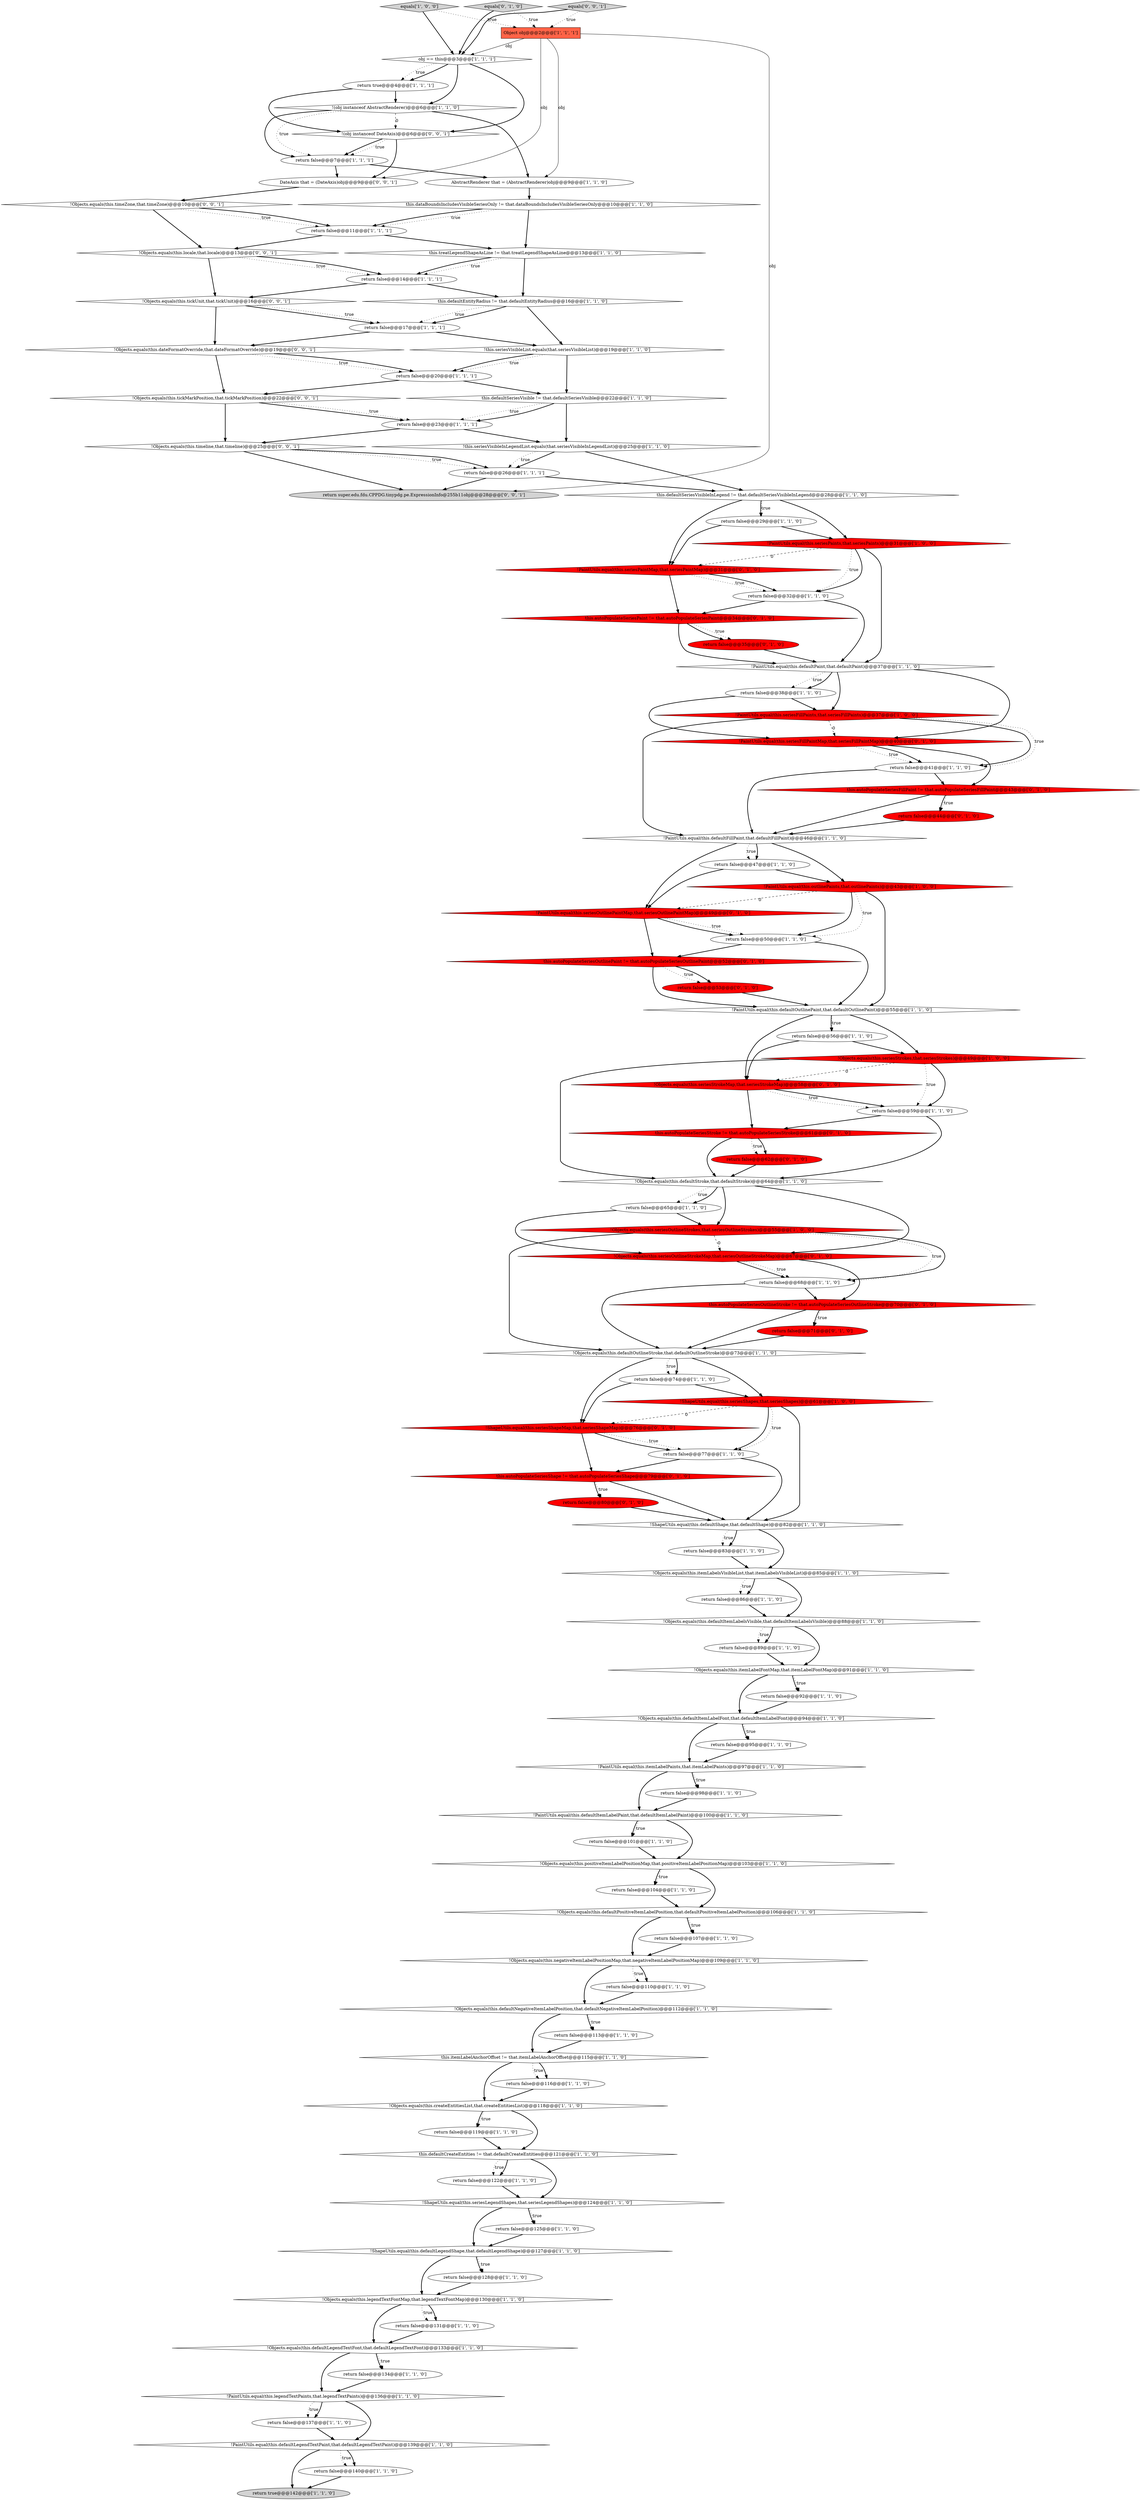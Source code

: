 digraph {
35 [style = filled, label = "return false@@@23@@@['1', '1', '1']", fillcolor = white, shape = ellipse image = "AAA0AAABBB1BBB"];
64 [style = filled, label = "!Objects.equals(this.createEntitiesList,that.createEntitiesList)@@@118@@@['1', '1', '0']", fillcolor = white, shape = diamond image = "AAA0AAABBB1BBB"];
2 [style = filled, label = "return false@@@119@@@['1', '1', '0']", fillcolor = white, shape = ellipse image = "AAA0AAABBB1BBB"];
103 [style = filled, label = "!Objects.equals(this.tickUnit,that.tickUnit)@@@16@@@['0', '0', '1']", fillcolor = white, shape = diamond image = "AAA0AAABBB3BBB"];
0 [style = filled, label = "!this.seriesVisibleList.equals(that.seriesVisibleList)@@@19@@@['1', '1', '0']", fillcolor = white, shape = diamond image = "AAA0AAABBB1BBB"];
8 [style = filled, label = "return false@@@26@@@['1', '1', '1']", fillcolor = white, shape = ellipse image = "AAA0AAABBB1BBB"];
79 [style = filled, label = "!Objects.equals(this.negativeItemLabelPositionMap,that.negativeItemLabelPositionMap)@@@109@@@['1', '1', '0']", fillcolor = white, shape = diamond image = "AAA0AAABBB1BBB"];
43 [style = filled, label = "!ShapeUtils.equal(this.seriesShapes,that.seriesShapes)@@@61@@@['1', '0', '0']", fillcolor = red, shape = diamond image = "AAA1AAABBB1BBB"];
90 [style = filled, label = "!PaintUtils.equal(this.seriesPaintMap,that.seriesPaintMap)@@@31@@@['0', '1', '0']", fillcolor = red, shape = diamond image = "AAA1AAABBB2BBB"];
30 [style = filled, label = "return false@@@122@@@['1', '1', '0']", fillcolor = white, shape = ellipse image = "AAA0AAABBB1BBB"];
16 [style = filled, label = "!ShapeUtils.equal(this.defaultLegendShape,that.defaultLegendShape)@@@127@@@['1', '1', '0']", fillcolor = white, shape = diamond image = "AAA0AAABBB1BBB"];
71 [style = filled, label = "!ShapeUtils.equal(this.seriesLegendShapes,that.seriesLegendShapes)@@@124@@@['1', '1', '0']", fillcolor = white, shape = diamond image = "AAA0AAABBB1BBB"];
39 [style = filled, label = "equals['1', '0', '0']", fillcolor = lightgray, shape = diamond image = "AAA0AAABBB1BBB"];
37 [style = filled, label = "!PaintUtils.equal(this.defaultOutlinePaint,that.defaultOutlinePaint)@@@55@@@['1', '1', '0']", fillcolor = white, shape = diamond image = "AAA0AAABBB1BBB"];
68 [style = filled, label = "!Objects.equals(this.defaultItemLabelFont,that.defaultItemLabelFont)@@@94@@@['1', '1', '0']", fillcolor = white, shape = diamond image = "AAA0AAABBB1BBB"];
98 [style = filled, label = "return false@@@44@@@['0', '1', '0']", fillcolor = red, shape = ellipse image = "AAA1AAABBB2BBB"];
110 [style = filled, label = "return super.edu.fdu.CPPDG.tinypdg.pe.ExpressionInfo@255b11obj@@@28@@@['0', '0', '1']", fillcolor = lightgray, shape = ellipse image = "AAA0AAABBB3BBB"];
20 [style = filled, label = "this.dataBoundsIncludesVisibleSeriesOnly != that.dataBoundsIncludesVisibleSeriesOnly@@@10@@@['1', '1', '0']", fillcolor = white, shape = diamond image = "AAA0AAABBB1BBB"];
92 [style = filled, label = "this.autoPopulateSeriesStroke != that.autoPopulateSeriesStroke@@@61@@@['0', '1', '0']", fillcolor = red, shape = diamond image = "AAA1AAABBB2BBB"];
66 [style = filled, label = "return false@@@7@@@['1', '1', '1']", fillcolor = white, shape = ellipse image = "AAA0AAABBB1BBB"];
40 [style = filled, label = "this.treatLegendShapeAsLine != that.treatLegendShapeAsLine@@@13@@@['1', '1', '0']", fillcolor = white, shape = diamond image = "AAA0AAABBB1BBB"];
19 [style = filled, label = "!PaintUtils.equal(this.legendTextPaints,that.legendTextPaints)@@@136@@@['1', '1', '0']", fillcolor = white, shape = diamond image = "AAA0AAABBB1BBB"];
32 [style = filled, label = "return false@@@134@@@['1', '1', '0']", fillcolor = white, shape = ellipse image = "AAA0AAABBB1BBB"];
42 [style = filled, label = "!PaintUtils.equal(this.defaultFillPaint,that.defaultFillPaint)@@@46@@@['1', '1', '0']", fillcolor = white, shape = diamond image = "AAA0AAABBB1BBB"];
41 [style = filled, label = "return true@@@4@@@['1', '1', '1']", fillcolor = white, shape = ellipse image = "AAA0AAABBB1BBB"];
108 [style = filled, label = "!(obj instanceof DateAxis)@@@6@@@['0', '0', '1']", fillcolor = white, shape = diamond image = "AAA0AAABBB3BBB"];
95 [style = filled, label = "return false@@@71@@@['0', '1', '0']", fillcolor = red, shape = ellipse image = "AAA1AAABBB2BBB"];
51 [style = filled, label = "!PaintUtils.equal(this.defaultItemLabelPaint,that.defaultItemLabelPaint)@@@100@@@['1', '1', '0']", fillcolor = white, shape = diamond image = "AAA0AAABBB1BBB"];
99 [style = filled, label = "return false@@@53@@@['0', '1', '0']", fillcolor = red, shape = ellipse image = "AAA1AAABBB2BBB"];
76 [style = filled, label = "!PaintUtils.equal(this.itemLabelPaints,that.itemLabelPaints)@@@97@@@['1', '1', '0']", fillcolor = white, shape = diamond image = "AAA0AAABBB1BBB"];
81 [style = filled, label = "return false@@@104@@@['1', '1', '0']", fillcolor = white, shape = ellipse image = "AAA0AAABBB1BBB"];
7 [style = filled, label = "return false@@@101@@@['1', '1', '0']", fillcolor = white, shape = ellipse image = "AAA0AAABBB1BBB"];
4 [style = filled, label = "return false@@@41@@@['1', '1', '0']", fillcolor = white, shape = ellipse image = "AAA0AAABBB1BBB"];
100 [style = filled, label = "!ShapeUtils.equal(this.seriesShapeMap,that.seriesShapeMap)@@@76@@@['0', '1', '0']", fillcolor = red, shape = diamond image = "AAA1AAABBB2BBB"];
25 [style = filled, label = "return false@@@65@@@['1', '1', '0']", fillcolor = white, shape = ellipse image = "AAA0AAABBB1BBB"];
45 [style = filled, label = "AbstractRenderer that = (AbstractRenderer)obj@@@9@@@['1', '1', '0']", fillcolor = white, shape = ellipse image = "AAA0AAABBB1BBB"];
50 [style = filled, label = "!(obj instanceof AbstractRenderer)@@@6@@@['1', '1', '0']", fillcolor = white, shape = diamond image = "AAA0AAABBB1BBB"];
48 [style = filled, label = "return false@@@74@@@['1', '1', '0']", fillcolor = white, shape = ellipse image = "AAA0AAABBB1BBB"];
85 [style = filled, label = "return false@@@80@@@['0', '1', '0']", fillcolor = red, shape = ellipse image = "AAA1AAABBB2BBB"];
26 [style = filled, label = "!Objects.equals(this.legendTextFontMap,that.legendTextFontMap)@@@130@@@['1', '1', '0']", fillcolor = white, shape = diamond image = "AAA0AAABBB1BBB"];
112 [style = filled, label = "!Objects.equals(this.locale,that.locale)@@@13@@@['0', '0', '1']", fillcolor = white, shape = diamond image = "AAA0AAABBB3BBB"];
89 [style = filled, label = "this.autoPopulateSeriesFillPaint != that.autoPopulateSeriesFillPaint@@@43@@@['0', '1', '0']", fillcolor = red, shape = diamond image = "AAA1AAABBB2BBB"];
83 [style = filled, label = "return false@@@137@@@['1', '1', '0']", fillcolor = white, shape = ellipse image = "AAA0AAABBB1BBB"];
101 [style = filled, label = "equals['0', '1', '0']", fillcolor = lightgray, shape = diamond image = "AAA0AAABBB2BBB"];
78 [style = filled, label = "return false@@@92@@@['1', '1', '0']", fillcolor = white, shape = ellipse image = "AAA0AAABBB1BBB"];
10 [style = filled, label = "return false@@@38@@@['1', '1', '0']", fillcolor = white, shape = ellipse image = "AAA0AAABBB1BBB"];
24 [style = filled, label = "return false@@@86@@@['1', '1', '0']", fillcolor = white, shape = ellipse image = "AAA0AAABBB1BBB"];
73 [style = filled, label = "return false@@@20@@@['1', '1', '1']", fillcolor = white, shape = ellipse image = "AAA0AAABBB1BBB"];
38 [style = filled, label = "!Objects.equals(this.defaultPositiveItemLabelPosition,that.defaultPositiveItemLabelPosition)@@@106@@@['1', '1', '0']", fillcolor = white, shape = diamond image = "AAA0AAABBB1BBB"];
28 [style = filled, label = "!Objects.equals(this.positiveItemLabelPositionMap,that.positiveItemLabelPositionMap)@@@103@@@['1', '1', '0']", fillcolor = white, shape = diamond image = "AAA0AAABBB1BBB"];
23 [style = filled, label = "return false@@@29@@@['1', '1', '0']", fillcolor = white, shape = ellipse image = "AAA0AAABBB1BBB"];
104 [style = filled, label = "DateAxis that = (DateAxis)obj@@@9@@@['0', '0', '1']", fillcolor = white, shape = ellipse image = "AAA0AAABBB3BBB"];
13 [style = filled, label = "return false@@@11@@@['1', '1', '1']", fillcolor = white, shape = ellipse image = "AAA0AAABBB1BBB"];
33 [style = filled, label = "Object obj@@@2@@@['1', '1', '1']", fillcolor = tomato, shape = box image = "AAA0AAABBB1BBB"];
12 [style = filled, label = "!PaintUtils.equal(this.seriesPaints,that.seriesPaints)@@@31@@@['1', '0', '0']", fillcolor = red, shape = diamond image = "AAA1AAABBB1BBB"];
47 [style = filled, label = "return false@@@50@@@['1', '1', '0']", fillcolor = white, shape = ellipse image = "AAA0AAABBB1BBB"];
77 [style = filled, label = "!ShapeUtils.equal(this.defaultShape,that.defaultShape)@@@82@@@['1', '1', '0']", fillcolor = white, shape = diamond image = "AAA0AAABBB1BBB"];
46 [style = filled, label = "!Objects.equals(this.defaultOutlineStroke,that.defaultOutlineStroke)@@@73@@@['1', '1', '0']", fillcolor = white, shape = diamond image = "AAA0AAABBB1BBB"];
97 [style = filled, label = "this.autoPopulateSeriesPaint != that.autoPopulateSeriesPaint@@@34@@@['0', '1', '0']", fillcolor = red, shape = diamond image = "AAA1AAABBB2BBB"];
53 [style = filled, label = "return false@@@14@@@['1', '1', '1']", fillcolor = white, shape = ellipse image = "AAA0AAABBB1BBB"];
69 [style = filled, label = "this.defaultSeriesVisibleInLegend != that.defaultSeriesVisibleInLegend@@@28@@@['1', '1', '0']", fillcolor = white, shape = diamond image = "AAA0AAABBB1BBB"];
56 [style = filled, label = "return false@@@89@@@['1', '1', '0']", fillcolor = white, shape = ellipse image = "AAA0AAABBB1BBB"];
105 [style = filled, label = "equals['0', '0', '1']", fillcolor = lightgray, shape = diamond image = "AAA0AAABBB3BBB"];
18 [style = filled, label = "!PaintUtils.equal(this.defaultPaint,that.defaultPaint)@@@37@@@['1', '1', '0']", fillcolor = white, shape = diamond image = "AAA0AAABBB1BBB"];
27 [style = filled, label = "return false@@@32@@@['1', '1', '0']", fillcolor = white, shape = ellipse image = "AAA0AAABBB1BBB"];
102 [style = filled, label = "this.autoPopulateSeriesOutlineStroke != that.autoPopulateSeriesOutlineStroke@@@70@@@['0', '1', '0']", fillcolor = red, shape = diamond image = "AAA1AAABBB2BBB"];
60 [style = filled, label = "return true@@@142@@@['1', '1', '0']", fillcolor = lightgray, shape = ellipse image = "AAA0AAABBB1BBB"];
72 [style = filled, label = "return false@@@128@@@['1', '1', '0']", fillcolor = white, shape = ellipse image = "AAA0AAABBB1BBB"];
91 [style = filled, label = "return false@@@62@@@['0', '1', '0']", fillcolor = red, shape = ellipse image = "AAA1AAABBB2BBB"];
93 [style = filled, label = "!Objects.equals(this.seriesStrokeMap,that.seriesStrokeMap)@@@58@@@['0', '1', '0']", fillcolor = red, shape = diamond image = "AAA1AAABBB2BBB"];
34 [style = filled, label = "!Objects.equals(this.defaultStroke,that.defaultStroke)@@@64@@@['1', '1', '0']", fillcolor = white, shape = diamond image = "AAA0AAABBB1BBB"];
52 [style = filled, label = "return false@@@140@@@['1', '1', '0']", fillcolor = white, shape = ellipse image = "AAA0AAABBB1BBB"];
87 [style = filled, label = "!Objects.equals(this.seriesOutlineStrokeMap,that.seriesOutlineStrokeMap)@@@67@@@['0', '1', '0']", fillcolor = red, shape = diamond image = "AAA1AAABBB2BBB"];
86 [style = filled, label = "return false@@@35@@@['0', '1', '0']", fillcolor = red, shape = ellipse image = "AAA1AAABBB2BBB"];
14 [style = filled, label = "return false@@@59@@@['1', '1', '0']", fillcolor = white, shape = ellipse image = "AAA0AAABBB1BBB"];
111 [style = filled, label = "!Objects.equals(this.tickMarkPosition,that.tickMarkPosition)@@@22@@@['0', '0', '1']", fillcolor = white, shape = diamond image = "AAA0AAABBB3BBB"];
31 [style = filled, label = "return false@@@77@@@['1', '1', '0']", fillcolor = white, shape = ellipse image = "AAA0AAABBB1BBB"];
17 [style = filled, label = "this.itemLabelAnchorOffset != that.itemLabelAnchorOffset@@@115@@@['1', '1', '0']", fillcolor = white, shape = diamond image = "AAA0AAABBB1BBB"];
15 [style = filled, label = "return false@@@98@@@['1', '1', '0']", fillcolor = white, shape = ellipse image = "AAA0AAABBB1BBB"];
74 [style = filled, label = "!this.seriesVisibleInLegendList.equals(that.seriesVisibleInLegendList)@@@25@@@['1', '1', '0']", fillcolor = white, shape = diamond image = "AAA0AAABBB1BBB"];
63 [style = filled, label = "return false@@@113@@@['1', '1', '0']", fillcolor = white, shape = ellipse image = "AAA0AAABBB1BBB"];
65 [style = filled, label = "this.defaultCreateEntities != that.defaultCreateEntities@@@121@@@['1', '1', '0']", fillcolor = white, shape = diamond image = "AAA0AAABBB1BBB"];
3 [style = filled, label = "return false@@@95@@@['1', '1', '0']", fillcolor = white, shape = ellipse image = "AAA0AAABBB1BBB"];
107 [style = filled, label = "!Objects.equals(this.timeZone,that.timeZone)@@@10@@@['0', '0', '1']", fillcolor = white, shape = diamond image = "AAA0AAABBB3BBB"];
44 [style = filled, label = "!Objects.equals(this.defaultLegendTextFont,that.defaultLegendTextFont)@@@133@@@['1', '1', '0']", fillcolor = white, shape = diamond image = "AAA0AAABBB1BBB"];
1 [style = filled, label = "!PaintUtils.equal(this.outlinePaints,that.outlinePaints)@@@43@@@['1', '0', '0']", fillcolor = red, shape = diamond image = "AAA1AAABBB1BBB"];
88 [style = filled, label = "!PaintUtils.equal(this.seriesFillPaintMap,that.seriesFillPaintMap)@@@40@@@['0', '1', '0']", fillcolor = red, shape = diamond image = "AAA1AAABBB2BBB"];
94 [style = filled, label = "this.autoPopulateSeriesOutlinePaint != that.autoPopulateSeriesOutlinePaint@@@52@@@['0', '1', '0']", fillcolor = red, shape = diamond image = "AAA1AAABBB2BBB"];
80 [style = filled, label = "return false@@@116@@@['1', '1', '0']", fillcolor = white, shape = ellipse image = "AAA0AAABBB1BBB"];
22 [style = filled, label = "return false@@@131@@@['1', '1', '0']", fillcolor = white, shape = ellipse image = "AAA0AAABBB1BBB"];
57 [style = filled, label = "return false@@@107@@@['1', '1', '0']", fillcolor = white, shape = ellipse image = "AAA0AAABBB1BBB"];
67 [style = filled, label = "this.defaultEntityRadius != that.defaultEntityRadius@@@16@@@['1', '1', '0']", fillcolor = white, shape = diamond image = "AAA0AAABBB1BBB"];
58 [style = filled, label = "return false@@@125@@@['1', '1', '0']", fillcolor = white, shape = ellipse image = "AAA0AAABBB1BBB"];
29 [style = filled, label = "!Objects.equals(this.defaultNegativeItemLabelPosition,that.defaultNegativeItemLabelPosition)@@@112@@@['1', '1', '0']", fillcolor = white, shape = diamond image = "AAA0AAABBB1BBB"];
21 [style = filled, label = "!Objects.equals(this.seriesStrokes,that.seriesStrokes)@@@49@@@['1', '0', '0']", fillcolor = red, shape = diamond image = "AAA1AAABBB1BBB"];
5 [style = filled, label = "return false@@@56@@@['1', '1', '0']", fillcolor = white, shape = ellipse image = "AAA0AAABBB1BBB"];
61 [style = filled, label = "this.defaultSeriesVisible != that.defaultSeriesVisible@@@22@@@['1', '1', '0']", fillcolor = white, shape = diamond image = "AAA0AAABBB1BBB"];
75 [style = filled, label = "!PaintUtils.equal(this.seriesFillPaints,that.seriesFillPaints)@@@37@@@['1', '0', '0']", fillcolor = red, shape = diamond image = "AAA1AAABBB1BBB"];
62 [style = filled, label = "return false@@@110@@@['1', '1', '0']", fillcolor = white, shape = ellipse image = "AAA0AAABBB1BBB"];
9 [style = filled, label = "obj == this@@@3@@@['1', '1', '1']", fillcolor = white, shape = diamond image = "AAA0AAABBB1BBB"];
54 [style = filled, label = "return false@@@83@@@['1', '1', '0']", fillcolor = white, shape = ellipse image = "AAA0AAABBB1BBB"];
84 [style = filled, label = "this.autoPopulateSeriesShape != that.autoPopulateSeriesShape@@@79@@@['0', '1', '0']", fillcolor = red, shape = diamond image = "AAA1AAABBB2BBB"];
70 [style = filled, label = "return false@@@47@@@['1', '1', '0']", fillcolor = white, shape = ellipse image = "AAA0AAABBB1BBB"];
109 [style = filled, label = "!Objects.equals(this.timeline,that.timeline)@@@25@@@['0', '0', '1']", fillcolor = white, shape = diamond image = "AAA0AAABBB3BBB"];
106 [style = filled, label = "!Objects.equals(this.dateFormatOverride,that.dateFormatOverride)@@@19@@@['0', '0', '1']", fillcolor = white, shape = diamond image = "AAA0AAABBB3BBB"];
96 [style = filled, label = "!PaintUtils.equal(this.seriesOutlinePaintMap,that.seriesOutlinePaintMap)@@@49@@@['0', '1', '0']", fillcolor = red, shape = diamond image = "AAA1AAABBB2BBB"];
49 [style = filled, label = "!PaintUtils.equal(this.defaultLegendTextPaint,that.defaultLegendTextPaint)@@@139@@@['1', '1', '0']", fillcolor = white, shape = diamond image = "AAA0AAABBB1BBB"];
55 [style = filled, label = "!Objects.equals(this.defaultItemLabelsVisible,that.defaultItemLabelsVisible)@@@88@@@['1', '1', '0']", fillcolor = white, shape = diamond image = "AAA0AAABBB1BBB"];
36 [style = filled, label = "!Objects.equals(this.seriesOutlineStrokes,that.seriesOutlineStrokes)@@@55@@@['1', '0', '0']", fillcolor = red, shape = diamond image = "AAA1AAABBB1BBB"];
6 [style = filled, label = "return false@@@68@@@['1', '1', '0']", fillcolor = white, shape = ellipse image = "AAA0AAABBB1BBB"];
59 [style = filled, label = "!Objects.equals(this.itemLabelsVisibleList,that.itemLabelsVisibleList)@@@85@@@['1', '1', '0']", fillcolor = white, shape = diamond image = "AAA0AAABBB1BBB"];
82 [style = filled, label = "!Objects.equals(this.itemLabelFontMap,that.itemLabelFontMap)@@@91@@@['1', '1', '0']", fillcolor = white, shape = diamond image = "AAA0AAABBB1BBB"];
11 [style = filled, label = "return false@@@17@@@['1', '1', '1']", fillcolor = white, shape = ellipse image = "AAA0AAABBB1BBB"];
36->6 [style = dotted, label="true"];
9->50 [style = bold, label=""];
74->69 [style = bold, label=""];
77->54 [style = dotted, label="true"];
84->77 [style = bold, label=""];
81->38 [style = bold, label=""];
100->84 [style = bold, label=""];
36->87 [style = dashed, label="0"];
76->51 [style = bold, label=""];
74->8 [style = bold, label=""];
31->77 [style = bold, label=""];
39->9 [style = bold, label=""];
19->83 [style = dotted, label="true"];
94->37 [style = bold, label=""];
28->38 [style = bold, label=""];
28->81 [style = bold, label=""];
44->19 [style = bold, label=""];
67->11 [style = dotted, label="true"];
34->87 [style = bold, label=""];
47->37 [style = bold, label=""];
26->22 [style = dotted, label="true"];
12->90 [style = dashed, label="0"];
46->48 [style = bold, label=""];
79->62 [style = dotted, label="true"];
102->46 [style = bold, label=""];
3->76 [style = bold, label=""];
16->72 [style = bold, label=""];
26->22 [style = bold, label=""];
104->107 [style = bold, label=""];
53->103 [style = bold, label=""];
75->42 [style = bold, label=""];
37->5 [style = bold, label=""];
93->92 [style = bold, label=""];
52->60 [style = bold, label=""];
71->58 [style = bold, label=""];
101->9 [style = bold, label=""];
10->75 [style = bold, label=""];
33->104 [style = solid, label="obj"];
82->68 [style = bold, label=""];
111->109 [style = bold, label=""];
48->43 [style = bold, label=""];
101->33 [style = dotted, label="true"];
8->110 [style = bold, label=""];
46->48 [style = dotted, label="true"];
73->61 [style = bold, label=""];
51->7 [style = bold, label=""];
29->63 [style = bold, label=""];
50->45 [style = bold, label=""];
61->35 [style = dotted, label="true"];
84->85 [style = dotted, label="true"];
12->18 [style = bold, label=""];
41->108 [style = bold, label=""];
96->47 [style = dotted, label="true"];
103->11 [style = bold, label=""];
50->66 [style = bold, label=""];
20->13 [style = dotted, label="true"];
23->12 [style = bold, label=""];
42->1 [style = bold, label=""];
76->15 [style = bold, label=""];
23->90 [style = bold, label=""];
97->18 [style = bold, label=""];
6->46 [style = bold, label=""];
48->100 [style = bold, label=""];
77->59 [style = bold, label=""];
102->95 [style = bold, label=""];
94->99 [style = dotted, label="true"];
66->45 [style = bold, label=""];
17->80 [style = dotted, label="true"];
33->45 [style = solid, label="obj"];
69->12 [style = bold, label=""];
31->84 [style = bold, label=""];
11->106 [style = bold, label=""];
50->108 [style = dashed, label="0"];
9->41 [style = dotted, label="true"];
61->74 [style = bold, label=""];
36->6 [style = bold, label=""];
79->29 [style = bold, label=""];
55->82 [style = bold, label=""];
86->18 [style = bold, label=""];
51->28 [style = bold, label=""];
89->98 [style = dotted, label="true"];
102->95 [style = dotted, label="true"];
38->79 [style = bold, label=""];
58->16 [style = bold, label=""];
57->79 [style = bold, label=""];
89->42 [style = bold, label=""];
42->70 [style = bold, label=""];
68->76 [style = bold, label=""];
85->77 [style = bold, label=""];
25->36 [style = bold, label=""];
24->55 [style = bold, label=""];
50->66 [style = dotted, label="true"];
37->21 [style = bold, label=""];
62->29 [style = bold, label=""];
16->26 [style = bold, label=""];
95->46 [style = bold, label=""];
107->112 [style = bold, label=""];
13->40 [style = bold, label=""];
10->88 [style = bold, label=""];
33->110 [style = solid, label="obj"];
37->5 [style = dotted, label="true"];
29->63 [style = dotted, label="true"];
46->100 [style = bold, label=""];
38->57 [style = bold, label=""];
97->86 [style = dotted, label="true"];
5->93 [style = bold, label=""];
42->70 [style = dotted, label="true"];
5->21 [style = bold, label=""];
75->4 [style = bold, label=""];
12->27 [style = dotted, label="true"];
36->46 [style = bold, label=""];
18->88 [style = bold, label=""];
28->81 [style = dotted, label="true"];
65->30 [style = dotted, label="true"];
97->86 [style = bold, label=""];
100->31 [style = bold, label=""];
44->32 [style = bold, label=""];
34->36 [style = bold, label=""];
69->23 [style = bold, label=""];
100->31 [style = dotted, label="true"];
90->27 [style = dotted, label="true"];
54->59 [style = bold, label=""];
59->55 [style = bold, label=""];
56->82 [style = bold, label=""];
51->7 [style = dotted, label="true"];
67->11 [style = bold, label=""];
8->69 [style = bold, label=""];
17->64 [style = bold, label=""];
108->66 [style = bold, label=""];
78->68 [style = bold, label=""];
47->94 [style = bold, label=""];
93->14 [style = bold, label=""];
41->50 [style = bold, label=""];
91->34 [style = bold, label=""];
72->26 [style = bold, label=""];
80->64 [style = bold, label=""];
22->44 [style = bold, label=""];
46->43 [style = bold, label=""];
17->80 [style = bold, label=""];
90->97 [style = bold, label=""];
55->56 [style = dotted, label="true"];
27->18 [style = bold, label=""];
38->57 [style = dotted, label="true"];
65->30 [style = bold, label=""];
44->32 [style = dotted, label="true"];
109->8 [style = dotted, label="true"];
20->13 [style = bold, label=""];
40->53 [style = bold, label=""];
29->17 [style = bold, label=""];
87->102 [style = bold, label=""];
112->103 [style = bold, label=""];
27->97 [style = bold, label=""];
92->34 [style = bold, label=""];
89->98 [style = bold, label=""];
68->3 [style = bold, label=""];
35->74 [style = bold, label=""];
21->34 [style = bold, label=""];
43->77 [style = bold, label=""];
33->9 [style = solid, label="obj"];
96->94 [style = bold, label=""];
71->58 [style = dotted, label="true"];
13->112 [style = bold, label=""];
1->96 [style = dashed, label="0"];
107->13 [style = dotted, label="true"];
88->4 [style = dotted, label="true"];
45->20 [style = bold, label=""];
32->19 [style = bold, label=""];
14->92 [style = bold, label=""];
77->54 [style = bold, label=""];
65->71 [style = bold, label=""];
87->6 [style = bold, label=""];
59->24 [style = dotted, label="true"];
64->2 [style = bold, label=""];
99->37 [style = bold, label=""];
30->71 [style = bold, label=""];
18->10 [style = dotted, label="true"];
6->102 [style = bold, label=""];
71->16 [style = bold, label=""];
108->66 [style = dotted, label="true"];
18->75 [style = bold, label=""];
49->52 [style = dotted, label="true"];
76->15 [style = dotted, label="true"];
64->2 [style = dotted, label="true"];
112->53 [style = dotted, label="true"];
82->78 [style = bold, label=""];
92->91 [style = dotted, label="true"];
18->10 [style = bold, label=""];
7->28 [style = bold, label=""];
74->8 [style = dotted, label="true"];
26->44 [style = bold, label=""];
92->91 [style = bold, label=""];
63->17 [style = bold, label=""];
0->61 [style = bold, label=""];
84->85 [style = bold, label=""];
111->35 [style = bold, label=""];
64->65 [style = bold, label=""];
35->109 [style = bold, label=""];
73->111 [style = bold, label=""];
1->47 [style = dotted, label="true"];
49->60 [style = bold, label=""];
111->35 [style = dotted, label="true"];
83->49 [style = bold, label=""];
79->62 [style = bold, label=""];
69->23 [style = dotted, label="true"];
75->4 [style = dotted, label="true"];
70->96 [style = bold, label=""];
9->108 [style = bold, label=""];
112->53 [style = bold, label=""];
12->27 [style = bold, label=""];
53->67 [style = bold, label=""];
34->25 [style = dotted, label="true"];
106->73 [style = dotted, label="true"];
1->37 [style = bold, label=""];
43->31 [style = bold, label=""];
70->1 [style = bold, label=""];
21->14 [style = bold, label=""];
98->42 [style = bold, label=""];
109->8 [style = bold, label=""];
61->35 [style = bold, label=""];
40->53 [style = dotted, label="true"];
93->14 [style = dotted, label="true"];
94->99 [style = bold, label=""];
107->13 [style = bold, label=""];
34->25 [style = bold, label=""];
0->73 [style = bold, label=""];
42->96 [style = bold, label=""];
103->11 [style = dotted, label="true"];
75->88 [style = dashed, label="0"];
88->89 [style = bold, label=""];
109->110 [style = bold, label=""];
69->90 [style = bold, label=""];
4->42 [style = bold, label=""];
14->34 [style = bold, label=""];
67->0 [style = bold, label=""];
105->33 [style = dotted, label="true"];
87->6 [style = dotted, label="true"];
66->104 [style = bold, label=""];
40->67 [style = bold, label=""];
88->4 [style = bold, label=""];
55->56 [style = bold, label=""];
25->87 [style = bold, label=""];
43->100 [style = dashed, label="0"];
9->41 [style = bold, label=""];
21->93 [style = dashed, label="0"];
82->78 [style = dotted, label="true"];
68->3 [style = dotted, label="true"];
37->93 [style = bold, label=""];
20->40 [style = bold, label=""];
11->0 [style = bold, label=""];
1->47 [style = bold, label=""];
49->52 [style = bold, label=""];
19->49 [style = bold, label=""];
4->89 [style = bold, label=""];
21->14 [style = dotted, label="true"];
0->73 [style = dotted, label="true"];
19->83 [style = bold, label=""];
90->27 [style = bold, label=""];
106->73 [style = bold, label=""];
59->24 [style = bold, label=""];
43->31 [style = dotted, label="true"];
2->65 [style = bold, label=""];
16->72 [style = dotted, label="true"];
103->106 [style = bold, label=""];
96->47 [style = bold, label=""];
106->111 [style = bold, label=""];
105->9 [style = bold, label=""];
39->33 [style = dotted, label="true"];
108->104 [style = bold, label=""];
15->51 [style = bold, label=""];
}
